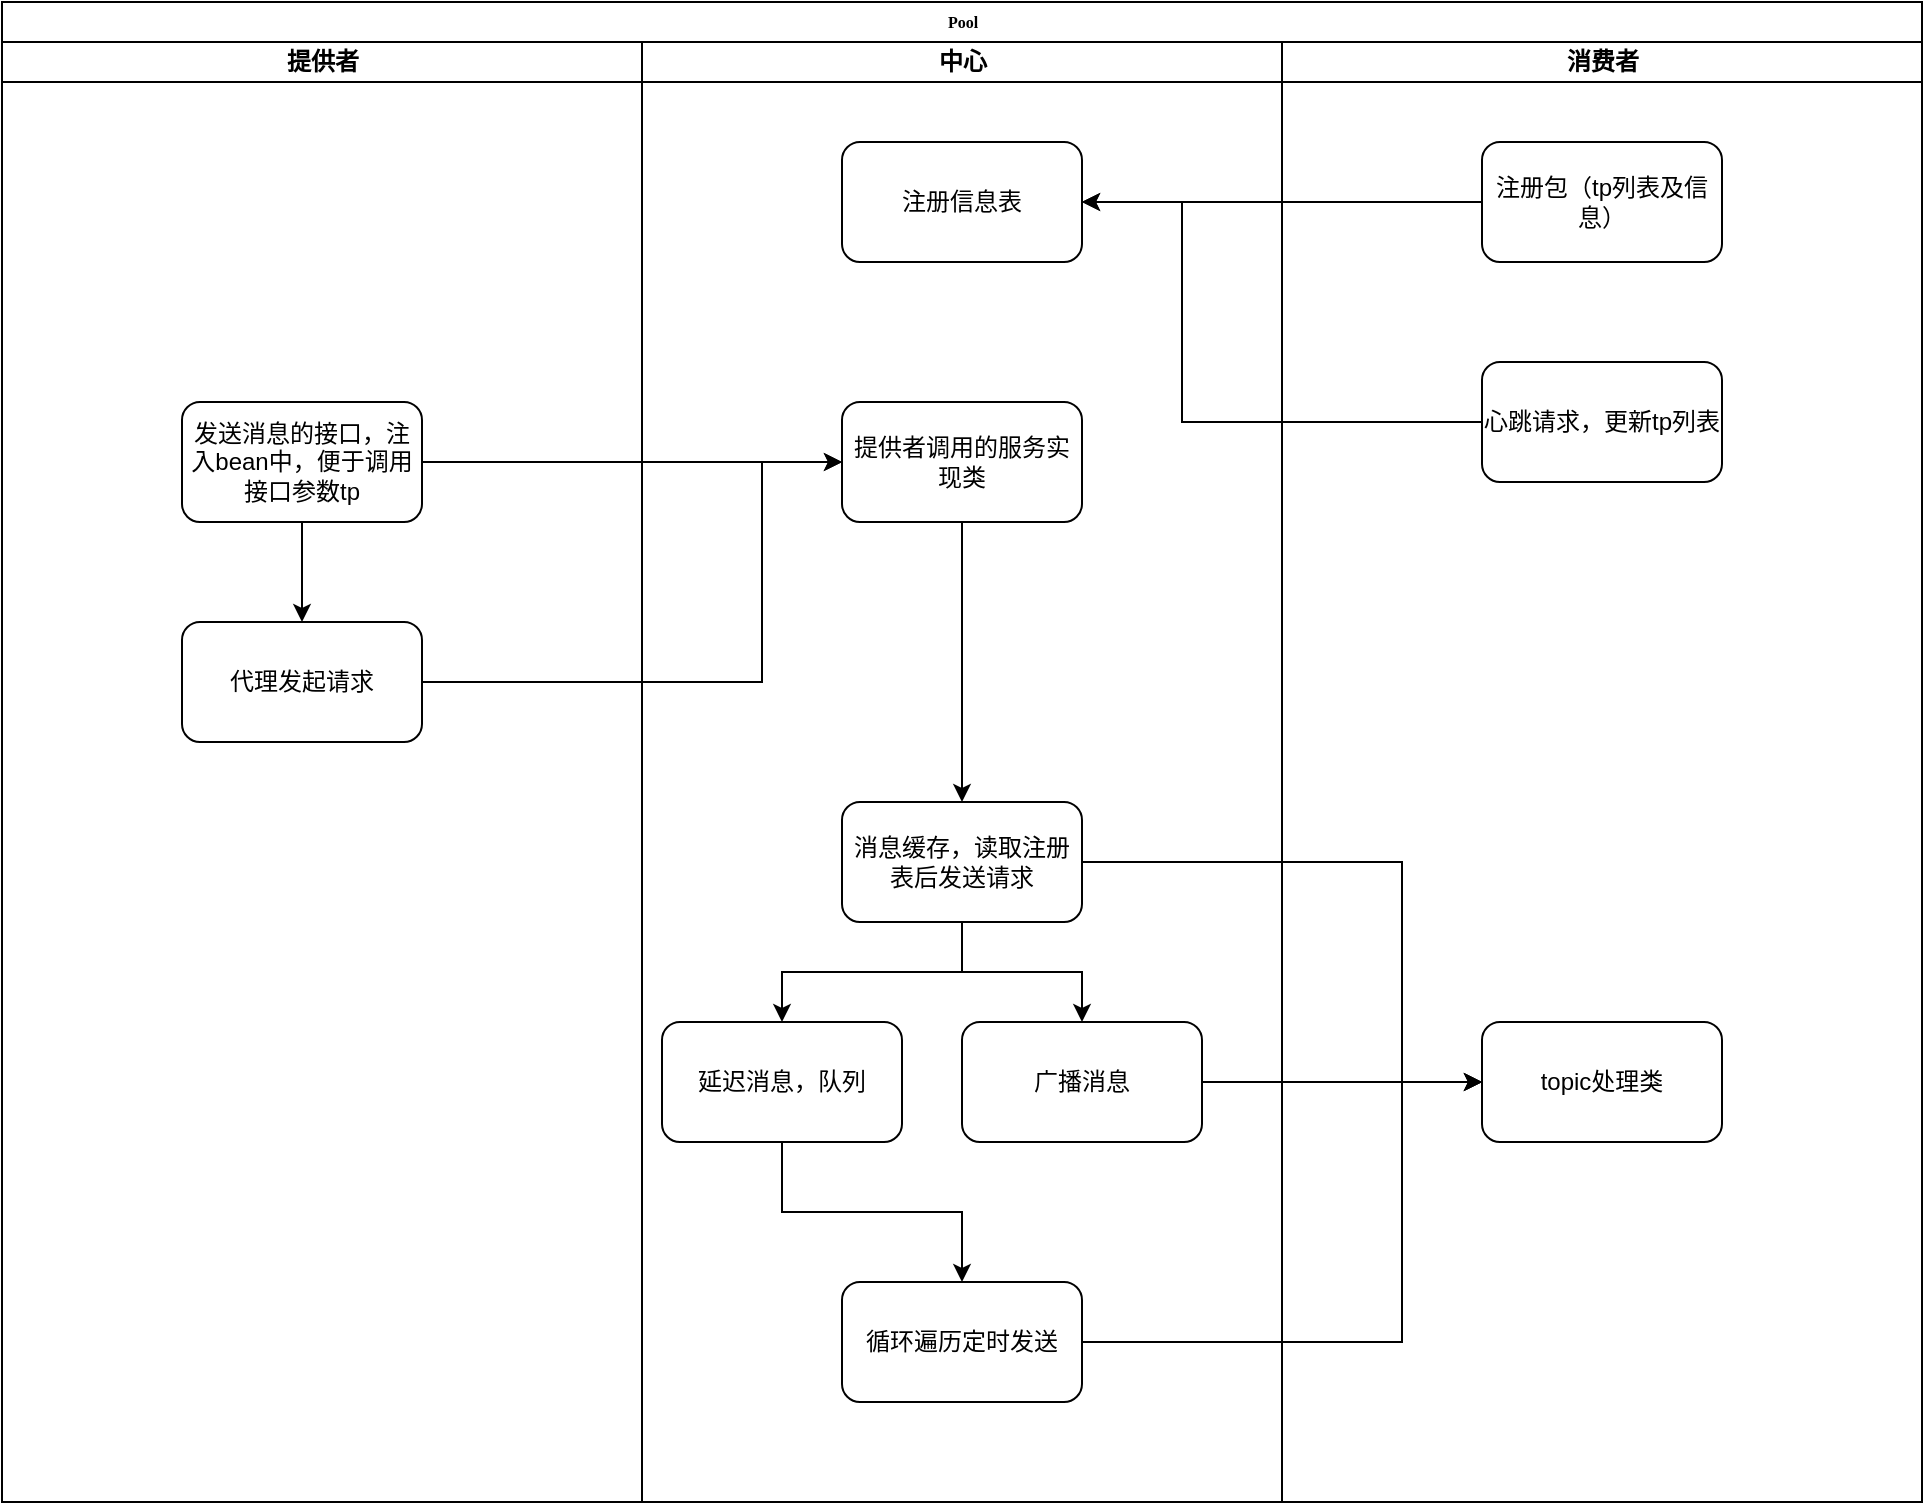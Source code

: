 <mxfile version="17.4.0" type="github">
  <diagram name="Page-1" id="74e2e168-ea6b-b213-b513-2b3c1d86103e">
    <mxGraphModel dx="1426" dy="651" grid="1" gridSize="10" guides="1" tooltips="1" connect="1" arrows="1" fold="1" page="1" pageScale="1" pageWidth="1100" pageHeight="850" background="none" math="0" shadow="0">
      <root>
        <mxCell id="0" />
        <mxCell id="1" parent="0" />
        <mxCell id="77e6c97f196da883-1" value="Pool" style="swimlane;html=1;childLayout=stackLayout;startSize=20;rounded=0;shadow=0;labelBackgroundColor=none;strokeWidth=1;fontFamily=Verdana;fontSize=8;align=center;" parent="1" vertex="1">
          <mxGeometry x="70" y="40" width="960" height="750" as="geometry" />
        </mxCell>
        <mxCell id="77e6c97f196da883-2" value="提供者" style="swimlane;html=1;startSize=20;" parent="77e6c97f196da883-1" vertex="1">
          <mxGeometry y="20" width="320" height="730" as="geometry" />
        </mxCell>
        <mxCell id="xSAlng5LqvQTrkTa6HKj-12" style="edgeStyle=orthogonalEdgeStyle;rounded=0;orthogonalLoop=1;jettySize=auto;html=1;entryX=0.5;entryY=0;entryDx=0;entryDy=0;" edge="1" parent="77e6c97f196da883-2" source="xSAlng5LqvQTrkTa6HKj-7" target="xSAlng5LqvQTrkTa6HKj-11">
          <mxGeometry relative="1" as="geometry" />
        </mxCell>
        <mxCell id="xSAlng5LqvQTrkTa6HKj-7" value="发送消息的接口，注入bean中，便于调用&lt;br&gt;接口参数tp" style="rounded=1;whiteSpace=wrap;html=1;" vertex="1" parent="77e6c97f196da883-2">
          <mxGeometry x="90" y="180" width="120" height="60" as="geometry" />
        </mxCell>
        <mxCell id="xSAlng5LqvQTrkTa6HKj-11" value="代理发起请求" style="rounded=1;whiteSpace=wrap;html=1;" vertex="1" parent="77e6c97f196da883-2">
          <mxGeometry x="90" y="290" width="120" height="60" as="geometry" />
        </mxCell>
        <mxCell id="77e6c97f196da883-4" value="中心" style="swimlane;html=1;startSize=20;" parent="77e6c97f196da883-1" vertex="1">
          <mxGeometry x="320" y="20" width="320" height="730" as="geometry" />
        </mxCell>
        <mxCell id="xSAlng5LqvQTrkTa6HKj-1" value="注册信息表" style="rounded=1;whiteSpace=wrap;html=1;" vertex="1" parent="77e6c97f196da883-4">
          <mxGeometry x="100" y="50" width="120" height="60" as="geometry" />
        </mxCell>
        <mxCell id="xSAlng5LqvQTrkTa6HKj-15" style="edgeStyle=orthogonalEdgeStyle;rounded=0;orthogonalLoop=1;jettySize=auto;html=1;" edge="1" parent="77e6c97f196da883-4" source="xSAlng5LqvQTrkTa6HKj-6" target="xSAlng5LqvQTrkTa6HKj-14">
          <mxGeometry relative="1" as="geometry" />
        </mxCell>
        <mxCell id="xSAlng5LqvQTrkTa6HKj-6" value="提供者调用的服务实现类" style="rounded=1;whiteSpace=wrap;html=1;" vertex="1" parent="77e6c97f196da883-4">
          <mxGeometry x="100" y="180" width="120" height="60" as="geometry" />
        </mxCell>
        <mxCell id="xSAlng5LqvQTrkTa6HKj-19" style="edgeStyle=orthogonalEdgeStyle;rounded=0;orthogonalLoop=1;jettySize=auto;html=1;" edge="1" parent="77e6c97f196da883-4" source="xSAlng5LqvQTrkTa6HKj-14" target="xSAlng5LqvQTrkTa6HKj-18">
          <mxGeometry relative="1" as="geometry" />
        </mxCell>
        <mxCell id="xSAlng5LqvQTrkTa6HKj-26" style="edgeStyle=orthogonalEdgeStyle;rounded=0;orthogonalLoop=1;jettySize=auto;html=1;" edge="1" parent="77e6c97f196da883-4" source="xSAlng5LqvQTrkTa6HKj-14" target="xSAlng5LqvQTrkTa6HKj-24">
          <mxGeometry relative="1" as="geometry" />
        </mxCell>
        <mxCell id="xSAlng5LqvQTrkTa6HKj-14" value="消息缓存，读取注册表后发送请求" style="rounded=1;whiteSpace=wrap;html=1;" vertex="1" parent="77e6c97f196da883-4">
          <mxGeometry x="100" y="380" width="120" height="60" as="geometry" />
        </mxCell>
        <mxCell id="xSAlng5LqvQTrkTa6HKj-21" style="edgeStyle=orthogonalEdgeStyle;rounded=0;orthogonalLoop=1;jettySize=auto;html=1;" edge="1" parent="77e6c97f196da883-4" source="xSAlng5LqvQTrkTa6HKj-18" target="xSAlng5LqvQTrkTa6HKj-20">
          <mxGeometry relative="1" as="geometry" />
        </mxCell>
        <mxCell id="xSAlng5LqvQTrkTa6HKj-18" value="延迟消息，队列" style="rounded=1;whiteSpace=wrap;html=1;" vertex="1" parent="77e6c97f196da883-4">
          <mxGeometry x="10" y="490" width="120" height="60" as="geometry" />
        </mxCell>
        <mxCell id="xSAlng5LqvQTrkTa6HKj-20" value="循环遍历定时发送" style="rounded=1;whiteSpace=wrap;html=1;" vertex="1" parent="77e6c97f196da883-4">
          <mxGeometry x="100" y="620" width="120" height="60" as="geometry" />
        </mxCell>
        <mxCell id="xSAlng5LqvQTrkTa6HKj-24" value="广播消息" style="rounded=1;whiteSpace=wrap;html=1;" vertex="1" parent="77e6c97f196da883-4">
          <mxGeometry x="160" y="490" width="120" height="60" as="geometry" />
        </mxCell>
        <mxCell id="77e6c97f196da883-5" value="消费者" style="swimlane;html=1;startSize=20;" parent="77e6c97f196da883-1" vertex="1">
          <mxGeometry x="640" y="20" width="320" height="730" as="geometry" />
        </mxCell>
        <mxCell id="xSAlng5LqvQTrkTa6HKj-2" value="注册包（tp列表及信息）" style="rounded=1;whiteSpace=wrap;html=1;" vertex="1" parent="77e6c97f196da883-5">
          <mxGeometry x="100" y="50" width="120" height="60" as="geometry" />
        </mxCell>
        <mxCell id="xSAlng5LqvQTrkTa6HKj-4" value="心跳请求，更新tp列表" style="rounded=1;whiteSpace=wrap;html=1;" vertex="1" parent="77e6c97f196da883-5">
          <mxGeometry x="100" y="160" width="120" height="60" as="geometry" />
        </mxCell>
        <mxCell id="xSAlng5LqvQTrkTa6HKj-23" value="topic处理类" style="rounded=1;whiteSpace=wrap;html=1;" vertex="1" parent="77e6c97f196da883-5">
          <mxGeometry x="100" y="490" width="120" height="60" as="geometry" />
        </mxCell>
        <mxCell id="xSAlng5LqvQTrkTa6HKj-3" style="edgeStyle=orthogonalEdgeStyle;rounded=0;orthogonalLoop=1;jettySize=auto;html=1;entryX=1;entryY=0.5;entryDx=0;entryDy=0;" edge="1" parent="77e6c97f196da883-1" source="xSAlng5LqvQTrkTa6HKj-2" target="xSAlng5LqvQTrkTa6HKj-1">
          <mxGeometry relative="1" as="geometry" />
        </mxCell>
        <mxCell id="xSAlng5LqvQTrkTa6HKj-5" style="edgeStyle=orthogonalEdgeStyle;rounded=0;orthogonalLoop=1;jettySize=auto;html=1;entryX=1;entryY=0.5;entryDx=0;entryDy=0;" edge="1" parent="77e6c97f196da883-1" source="xSAlng5LqvQTrkTa6HKj-4" target="xSAlng5LqvQTrkTa6HKj-1">
          <mxGeometry relative="1" as="geometry">
            <mxPoint x="570" y="220" as="targetPoint" />
            <Array as="points">
              <mxPoint x="590" y="210" />
              <mxPoint x="590" y="100" />
            </Array>
          </mxGeometry>
        </mxCell>
        <mxCell id="xSAlng5LqvQTrkTa6HKj-8" style="edgeStyle=orthogonalEdgeStyle;rounded=0;orthogonalLoop=1;jettySize=auto;html=1;" edge="1" parent="77e6c97f196da883-1" source="xSAlng5LqvQTrkTa6HKj-7" target="xSAlng5LqvQTrkTa6HKj-6">
          <mxGeometry relative="1" as="geometry" />
        </mxCell>
        <mxCell id="xSAlng5LqvQTrkTa6HKj-13" style="edgeStyle=orthogonalEdgeStyle;rounded=0;orthogonalLoop=1;jettySize=auto;html=1;entryX=0;entryY=0.5;entryDx=0;entryDy=0;" edge="1" parent="77e6c97f196da883-1" source="xSAlng5LqvQTrkTa6HKj-11" target="xSAlng5LqvQTrkTa6HKj-6">
          <mxGeometry relative="1" as="geometry">
            <Array as="points">
              <mxPoint x="380" y="340" />
              <mxPoint x="380" y="230" />
            </Array>
          </mxGeometry>
        </mxCell>
        <mxCell id="xSAlng5LqvQTrkTa6HKj-16" style="edgeStyle=orthogonalEdgeStyle;rounded=0;orthogonalLoop=1;jettySize=auto;html=1;entryX=0;entryY=0.5;entryDx=0;entryDy=0;" edge="1" parent="77e6c97f196da883-1" source="xSAlng5LqvQTrkTa6HKj-14" target="xSAlng5LqvQTrkTa6HKj-23">
          <mxGeometry relative="1" as="geometry">
            <mxPoint x="710" y="430" as="targetPoint" />
            <Array as="points">
              <mxPoint x="700" y="430" />
              <mxPoint x="700" y="540" />
            </Array>
          </mxGeometry>
        </mxCell>
        <mxCell id="xSAlng5LqvQTrkTa6HKj-22" style="edgeStyle=orthogonalEdgeStyle;rounded=0;orthogonalLoop=1;jettySize=auto;html=1;entryX=0;entryY=0.5;entryDx=0;entryDy=0;" edge="1" parent="77e6c97f196da883-1" source="xSAlng5LqvQTrkTa6HKj-20" target="xSAlng5LqvQTrkTa6HKj-23">
          <mxGeometry relative="1" as="geometry">
            <mxPoint x="730" y="670" as="targetPoint" />
            <Array as="points">
              <mxPoint x="700" y="670" />
              <mxPoint x="700" y="540" />
            </Array>
          </mxGeometry>
        </mxCell>
        <mxCell id="xSAlng5LqvQTrkTa6HKj-25" style="edgeStyle=orthogonalEdgeStyle;rounded=0;orthogonalLoop=1;jettySize=auto;html=1;" edge="1" parent="77e6c97f196da883-1" source="xSAlng5LqvQTrkTa6HKj-24" target="xSAlng5LqvQTrkTa6HKj-23">
          <mxGeometry relative="1" as="geometry" />
        </mxCell>
      </root>
    </mxGraphModel>
  </diagram>
</mxfile>
